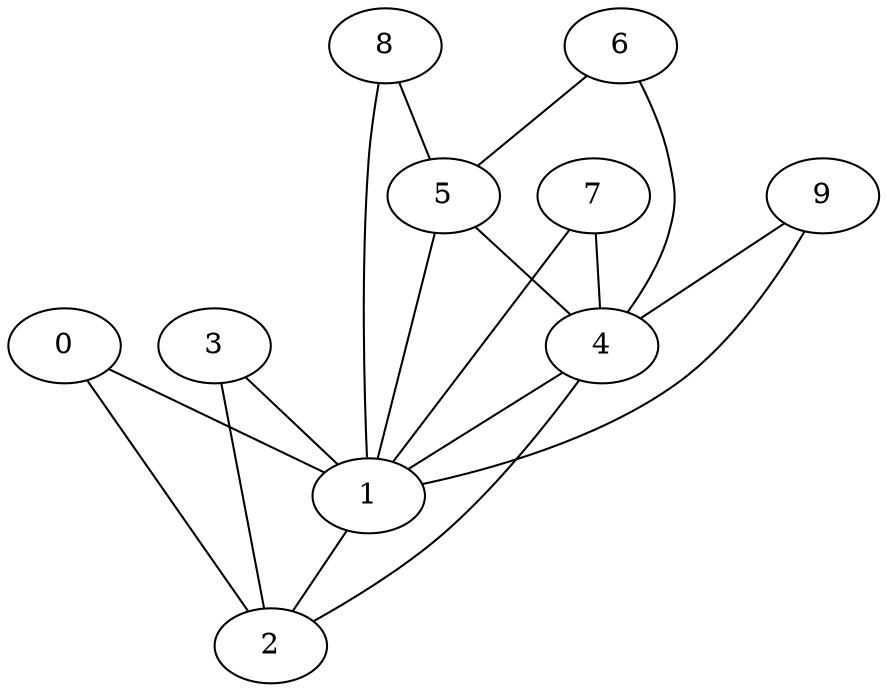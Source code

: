 graph G {
  0;
  1;
  2;
  3;
  4;
  5;
  6;
  7;
  8;
  9;
   0 -- 1;
   1 -- 2;
   2 -- 0;
   3 -- 1;
   3 -- 2;
   4 -- 1;
   4 -- 2;
   5 -- 4;
   5 -- 1;
   6 -- 5;
   6 -- 4;
   7 -- 4;
   7 -- 1;
   8 -- 5;
   8 -- 1;
   9 -- 4;
   9 -- 1;
}
